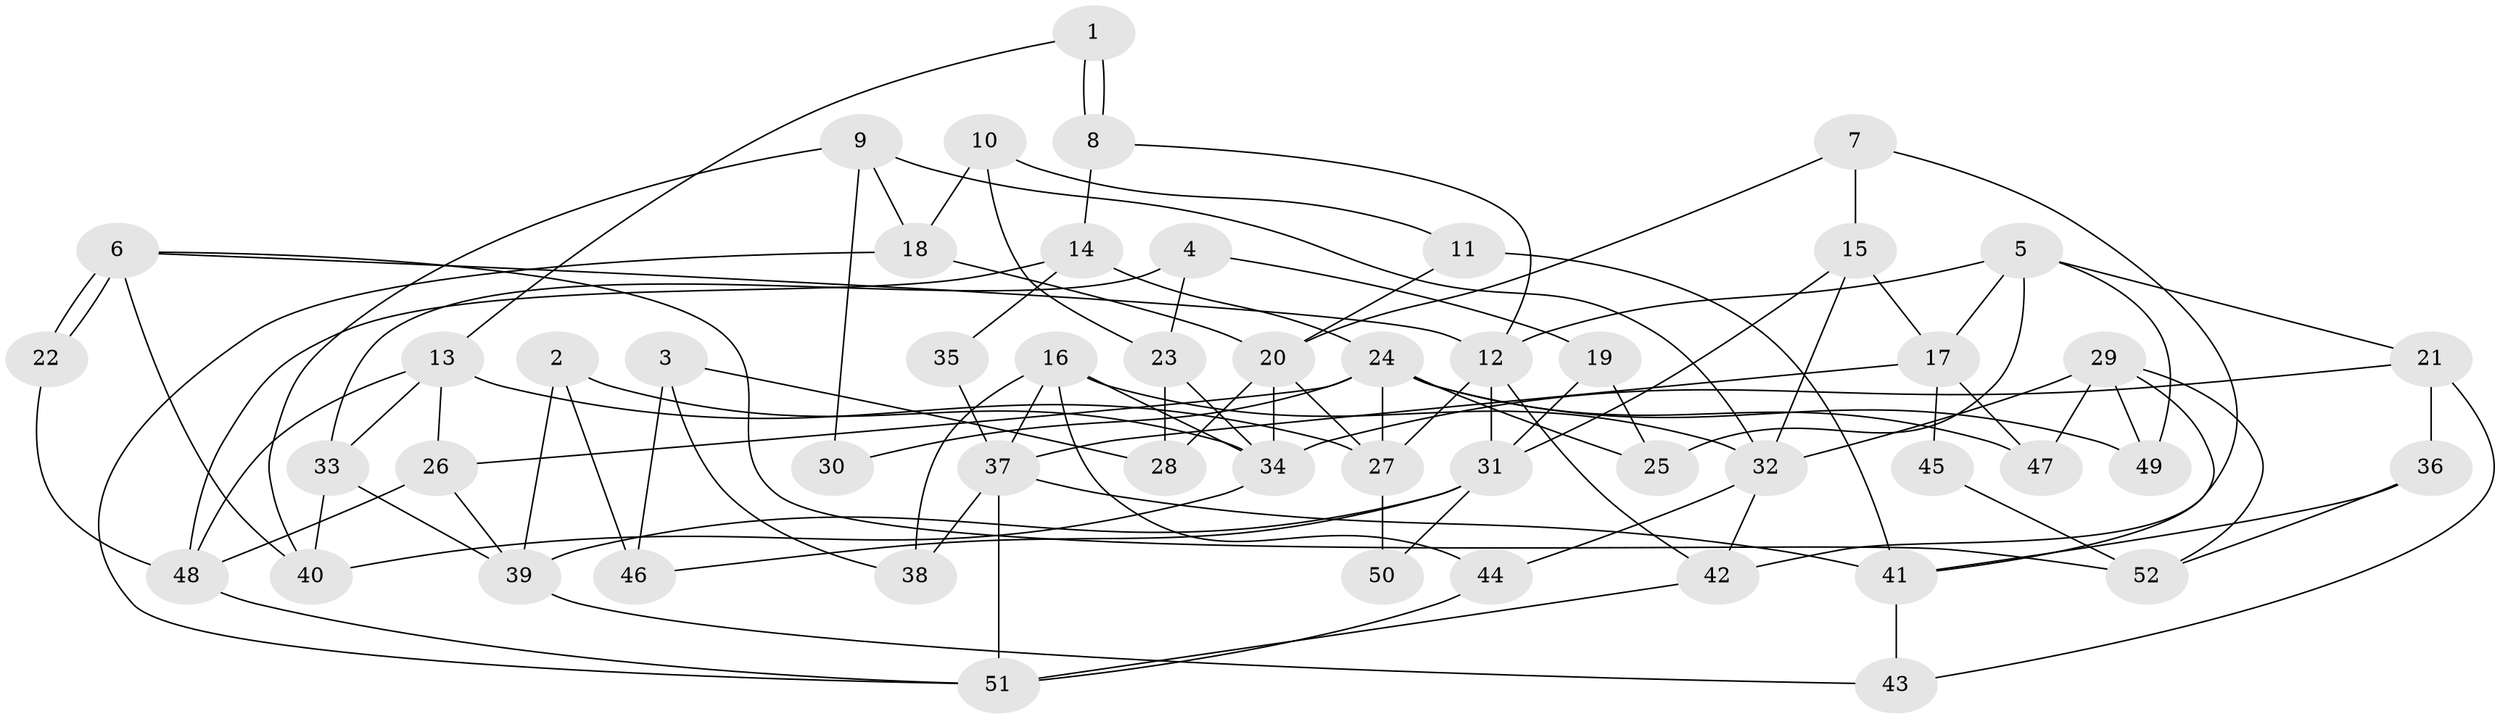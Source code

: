 // coarse degree distribution, {3: 0.2222222222222222, 4: 0.2222222222222222, 5: 0.19444444444444445, 7: 0.1388888888888889, 9: 0.05555555555555555, 2: 0.08333333333333333, 6: 0.05555555555555555, 8: 0.027777777777777776}
// Generated by graph-tools (version 1.1) at 2025/52/02/27/25 19:52:03]
// undirected, 52 vertices, 104 edges
graph export_dot {
graph [start="1"]
  node [color=gray90,style=filled];
  1;
  2;
  3;
  4;
  5;
  6;
  7;
  8;
  9;
  10;
  11;
  12;
  13;
  14;
  15;
  16;
  17;
  18;
  19;
  20;
  21;
  22;
  23;
  24;
  25;
  26;
  27;
  28;
  29;
  30;
  31;
  32;
  33;
  34;
  35;
  36;
  37;
  38;
  39;
  40;
  41;
  42;
  43;
  44;
  45;
  46;
  47;
  48;
  49;
  50;
  51;
  52;
  1 -- 13;
  1 -- 8;
  1 -- 8;
  2 -- 34;
  2 -- 39;
  2 -- 46;
  3 -- 38;
  3 -- 46;
  3 -- 28;
  4 -- 33;
  4 -- 23;
  4 -- 19;
  5 -- 21;
  5 -- 49;
  5 -- 12;
  5 -- 17;
  5 -- 25;
  6 -- 22;
  6 -- 22;
  6 -- 12;
  6 -- 40;
  6 -- 52;
  7 -- 42;
  7 -- 20;
  7 -- 15;
  8 -- 14;
  8 -- 12;
  9 -- 32;
  9 -- 40;
  9 -- 18;
  9 -- 30;
  10 -- 23;
  10 -- 18;
  10 -- 11;
  11 -- 20;
  11 -- 41;
  12 -- 27;
  12 -- 31;
  12 -- 42;
  13 -- 48;
  13 -- 26;
  13 -- 27;
  13 -- 33;
  14 -- 24;
  14 -- 48;
  14 -- 35;
  15 -- 31;
  15 -- 17;
  15 -- 32;
  16 -- 37;
  16 -- 32;
  16 -- 34;
  16 -- 38;
  16 -- 44;
  17 -- 37;
  17 -- 45;
  17 -- 47;
  18 -- 20;
  18 -- 51;
  19 -- 25;
  19 -- 31;
  20 -- 34;
  20 -- 27;
  20 -- 28;
  21 -- 36;
  21 -- 34;
  21 -- 43;
  22 -- 48;
  23 -- 28;
  23 -- 34;
  24 -- 47;
  24 -- 27;
  24 -- 25;
  24 -- 26;
  24 -- 30;
  24 -- 49;
  26 -- 39;
  26 -- 48;
  27 -- 50;
  29 -- 41;
  29 -- 32;
  29 -- 47;
  29 -- 49;
  29 -- 52;
  31 -- 39;
  31 -- 46;
  31 -- 50;
  32 -- 44;
  32 -- 42;
  33 -- 39;
  33 -- 40;
  34 -- 40;
  35 -- 37;
  36 -- 41;
  36 -- 52;
  37 -- 51;
  37 -- 38;
  37 -- 41;
  39 -- 43;
  41 -- 43;
  42 -- 51;
  44 -- 51;
  45 -- 52;
  48 -- 51;
}
